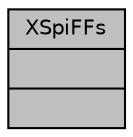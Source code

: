 digraph "XSpiFFs"
{
  edge [fontname="Helvetica",fontsize="10",labelfontname="Helvetica",labelfontsize="10"];
  node [fontname="Helvetica",fontsize="10",shape=record];
  Node1 [label="{XSpiFFs\n||}",height=0.2,width=0.4,color="black", fillcolor="grey75", style="filled", fontcolor="black"];
}
